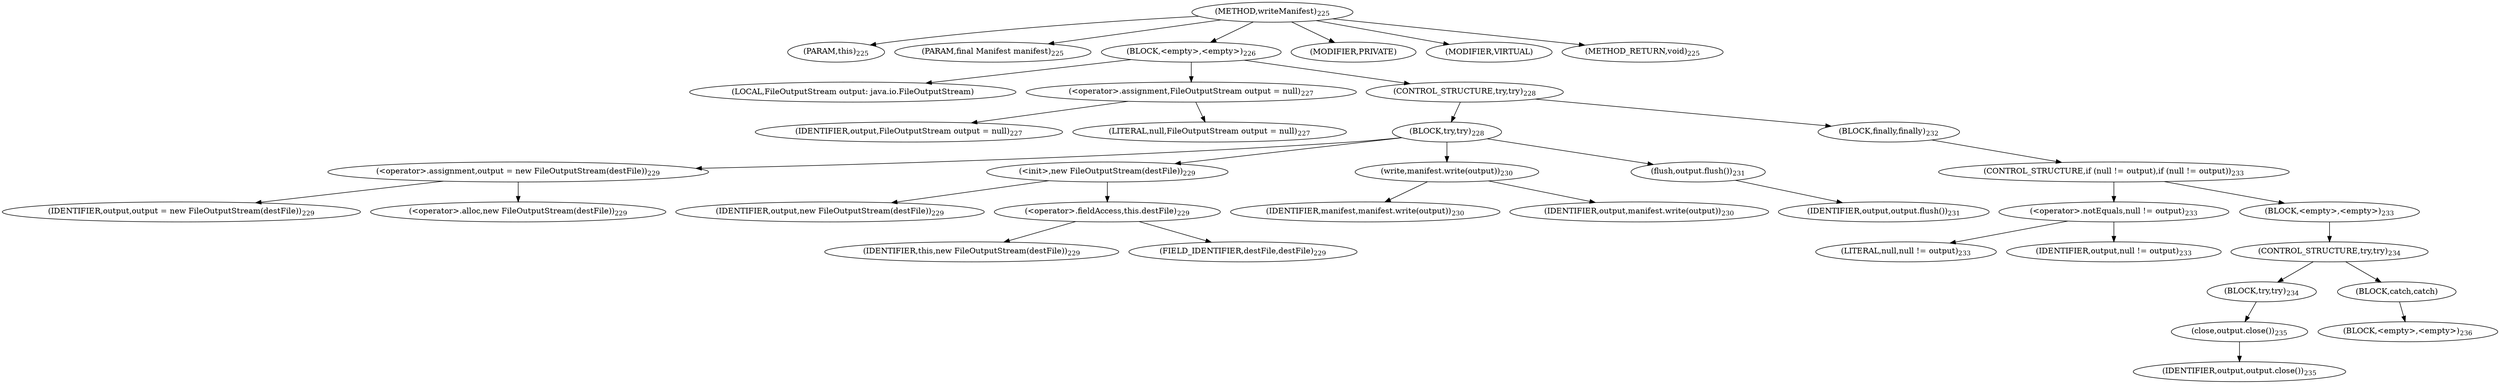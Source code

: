 digraph "writeManifest" {  
"348" [label = <(METHOD,writeManifest)<SUB>225</SUB>> ]
"349" [label = <(PARAM,this)<SUB>225</SUB>> ]
"350" [label = <(PARAM,final Manifest manifest)<SUB>225</SUB>> ]
"351" [label = <(BLOCK,&lt;empty&gt;,&lt;empty&gt;)<SUB>226</SUB>> ]
"20" [label = <(LOCAL,FileOutputStream output: java.io.FileOutputStream)> ]
"352" [label = <(&lt;operator&gt;.assignment,FileOutputStream output = null)<SUB>227</SUB>> ]
"353" [label = <(IDENTIFIER,output,FileOutputStream output = null)<SUB>227</SUB>> ]
"354" [label = <(LITERAL,null,FileOutputStream output = null)<SUB>227</SUB>> ]
"355" [label = <(CONTROL_STRUCTURE,try,try)<SUB>228</SUB>> ]
"356" [label = <(BLOCK,try,try)<SUB>228</SUB>> ]
"357" [label = <(&lt;operator&gt;.assignment,output = new FileOutputStream(destFile))<SUB>229</SUB>> ]
"358" [label = <(IDENTIFIER,output,output = new FileOutputStream(destFile))<SUB>229</SUB>> ]
"359" [label = <(&lt;operator&gt;.alloc,new FileOutputStream(destFile))<SUB>229</SUB>> ]
"360" [label = <(&lt;init&gt;,new FileOutputStream(destFile))<SUB>229</SUB>> ]
"19" [label = <(IDENTIFIER,output,new FileOutputStream(destFile))<SUB>229</SUB>> ]
"361" [label = <(&lt;operator&gt;.fieldAccess,this.destFile)<SUB>229</SUB>> ]
"362" [label = <(IDENTIFIER,this,new FileOutputStream(destFile))<SUB>229</SUB>> ]
"363" [label = <(FIELD_IDENTIFIER,destFile,destFile)<SUB>229</SUB>> ]
"364" [label = <(write,manifest.write(output))<SUB>230</SUB>> ]
"365" [label = <(IDENTIFIER,manifest,manifest.write(output))<SUB>230</SUB>> ]
"366" [label = <(IDENTIFIER,output,manifest.write(output))<SUB>230</SUB>> ]
"367" [label = <(flush,output.flush())<SUB>231</SUB>> ]
"368" [label = <(IDENTIFIER,output,output.flush())<SUB>231</SUB>> ]
"369" [label = <(BLOCK,finally,finally)<SUB>232</SUB>> ]
"370" [label = <(CONTROL_STRUCTURE,if (null != output),if (null != output))<SUB>233</SUB>> ]
"371" [label = <(&lt;operator&gt;.notEquals,null != output)<SUB>233</SUB>> ]
"372" [label = <(LITERAL,null,null != output)<SUB>233</SUB>> ]
"373" [label = <(IDENTIFIER,output,null != output)<SUB>233</SUB>> ]
"374" [label = <(BLOCK,&lt;empty&gt;,&lt;empty&gt;)<SUB>233</SUB>> ]
"375" [label = <(CONTROL_STRUCTURE,try,try)<SUB>234</SUB>> ]
"376" [label = <(BLOCK,try,try)<SUB>234</SUB>> ]
"377" [label = <(close,output.close())<SUB>235</SUB>> ]
"378" [label = <(IDENTIFIER,output,output.close())<SUB>235</SUB>> ]
"379" [label = <(BLOCK,catch,catch)> ]
"380" [label = <(BLOCK,&lt;empty&gt;,&lt;empty&gt;)<SUB>236</SUB>> ]
"381" [label = <(MODIFIER,PRIVATE)> ]
"382" [label = <(MODIFIER,VIRTUAL)> ]
"383" [label = <(METHOD_RETURN,void)<SUB>225</SUB>> ]
  "348" -> "349" 
  "348" -> "350" 
  "348" -> "351" 
  "348" -> "381" 
  "348" -> "382" 
  "348" -> "383" 
  "351" -> "20" 
  "351" -> "352" 
  "351" -> "355" 
  "352" -> "353" 
  "352" -> "354" 
  "355" -> "356" 
  "355" -> "369" 
  "356" -> "357" 
  "356" -> "360" 
  "356" -> "364" 
  "356" -> "367" 
  "357" -> "358" 
  "357" -> "359" 
  "360" -> "19" 
  "360" -> "361" 
  "361" -> "362" 
  "361" -> "363" 
  "364" -> "365" 
  "364" -> "366" 
  "367" -> "368" 
  "369" -> "370" 
  "370" -> "371" 
  "370" -> "374" 
  "371" -> "372" 
  "371" -> "373" 
  "374" -> "375" 
  "375" -> "376" 
  "375" -> "379" 
  "376" -> "377" 
  "377" -> "378" 
  "379" -> "380" 
}

